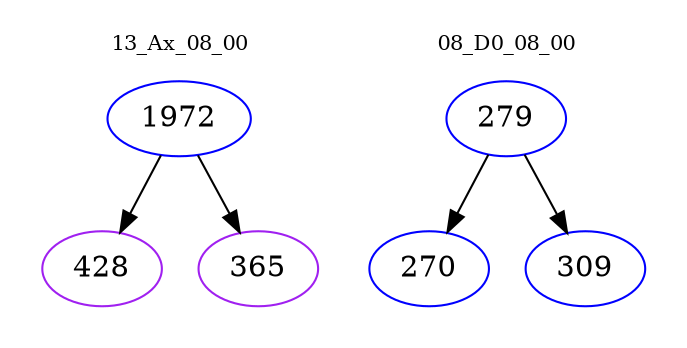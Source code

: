 digraph{
subgraph cluster_0 {
color = white
label = "13_Ax_08_00";
fontsize=10;
T0_1972 [label="1972", color="blue"]
T0_1972 -> T0_428 [color="black"]
T0_428 [label="428", color="purple"]
T0_1972 -> T0_365 [color="black"]
T0_365 [label="365", color="purple"]
}
subgraph cluster_1 {
color = white
label = "08_D0_08_00";
fontsize=10;
T1_279 [label="279", color="blue"]
T1_279 -> T1_270 [color="black"]
T1_270 [label="270", color="blue"]
T1_279 -> T1_309 [color="black"]
T1_309 [label="309", color="blue"]
}
}
